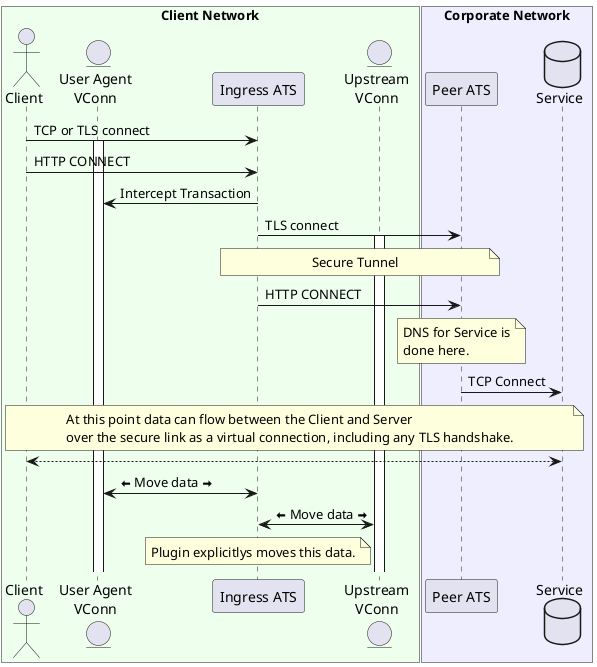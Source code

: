 @startuml

box "Client Network" #EEFFEE
actor Client
entity "User Agent\nVConn" as lvc
participant "Ingress ATS" as ingress
entity "Upstream\nVConn" as rvc
end box
box "Corporate Network" #EEEEFF
participant "Peer ATS" as peer
database Service
end box

Client -> ingress : TCP or TLS connect
activate lvc
Client -> ingress : HTTP CONNECT
ingress -> lvc : Intercept Transaction
ingress -> peer : TLS connect
activate rvc
note over ingress,peer : Secure Tunnel
ingress -> peer : HTTP CONNECT
note over peer : DNS for Service is\ndone here.
peer -> Service : TCP Connect

note over Client, Service : At this point data can flow between the Client and Server\nover the secure link as a virtual connection, including any TLS handshake.
Client <--> Service
lvc <-> ingress : <&arrow-thick-left> Move data <&arrow-thick-right>
ingress <-> rvc : <&arrow-thick-left> Move data <&arrow-thick-right>
note over ingress : Plugin explicitlys moves this data.

@enduml
